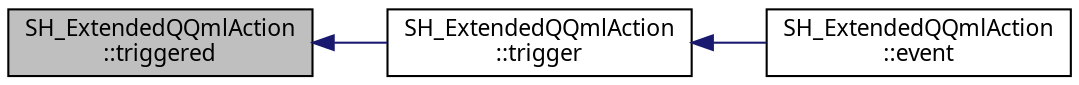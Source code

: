 digraph "SH_ExtendedQQmlAction::triggered"
{
 // INTERACTIVE_SVG=YES
  bgcolor="transparent";
  edge [fontname="Verdana",fontsize="11",labelfontname="Verdana",labelfontsize="11"];
  node [fontname="Verdana",fontsize="11",shape=record];
  rankdir="LR";
  Node1 [label="SH_ExtendedQQmlAction\l::triggered",height=0.2,width=0.4,color="black", fillcolor="grey75", style="filled" fontcolor="black"];
  Node1 -> Node2 [dir="back",color="midnightblue",fontsize="11",style="solid"];
  Node2 [label="SH_ExtendedQQmlAction\l::trigger",height=0.2,width=0.4,color="black",URL="$classSH__ExtendedQQmlAction.html#abf79bb6cb923d27e2fc5dfc05ff513c2"];
  Node2 -> Node3 [dir="back",color="midnightblue",fontsize="11",style="solid"];
  Node3 [label="SH_ExtendedQQmlAction\l::event",height=0.2,width=0.4,color="black",URL="$classSH__ExtendedQQmlAction.html#a218053d85e9fc54e06ab39b1bb37dd4b"];
}
